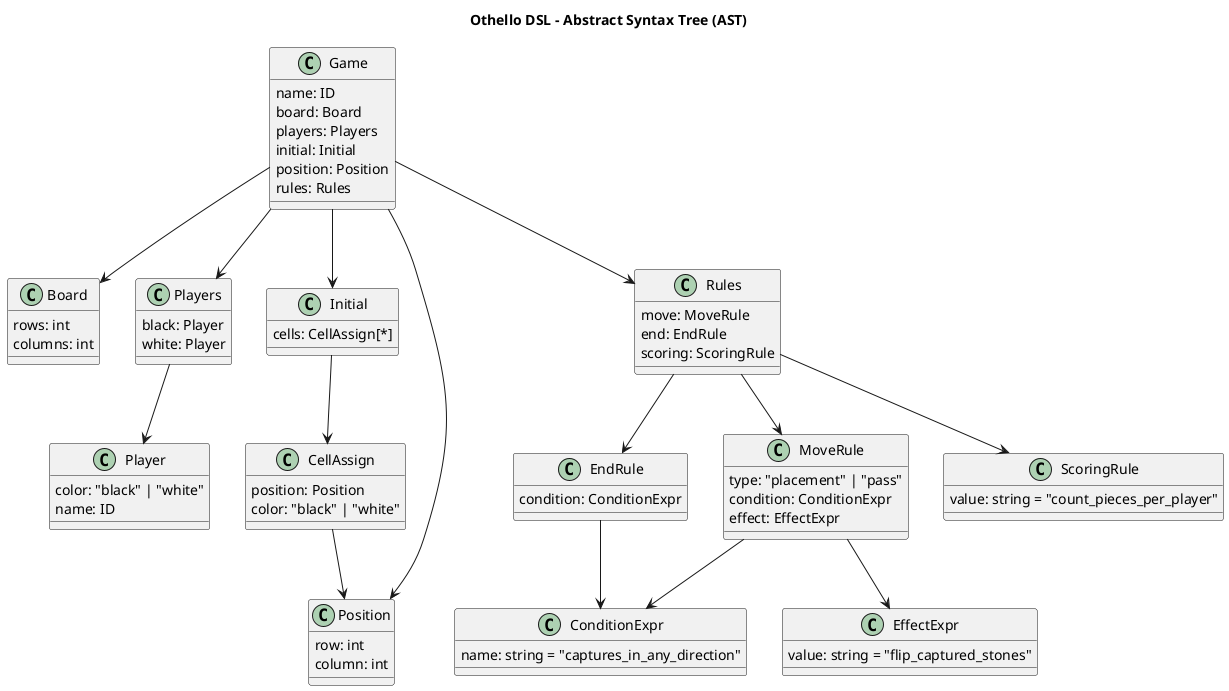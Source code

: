 @startuml Othello DSL
title Othello DSL - Abstract Syntax Tree (AST)

class Game {
    name: ID
    board: Board
    players: Players
    initial: Initial
    position: Position
    rules: Rules
}

class Board {
    rows: int
    columns: int
}

class Players {
    black: Player
    white: Player
}

class Player {
    color: "black" | "white"
    name: ID
}

class Initial {
    cells: CellAssign[*]
}

class CellAssign {
    position: Position
    color: "black" | "white"
}

class Position {
    row: int
    column: int
}

class Rules {
    move: MoveRule
    end: EndRule
    scoring: ScoringRule
}

class MoveRule {
    type: "placement" | "pass"
    condition: ConditionExpr
    effect: EffectExpr
}

class ConditionExpr {
    name: string = "captures_in_any_direction"
}

class EffectExpr {
    value: string = "flip_captured_stones"
}

class EndRule {
    condition: ConditionExpr
}

class ScoringRule {
    value: string = "count_pieces_per_player"
}

' Relations
Game --> Board
Game --> Players
Game --> Initial
Game --> Position
Game --> Rules

Players --> Player
Initial --> CellAssign
CellAssign --> Position
Rules --> MoveRule
Rules --> EndRule
Rules --> ScoringRule
MoveRule --> ConditionExpr
MoveRule --> EffectExpr
EndRule --> ConditionExpr

@enduml
